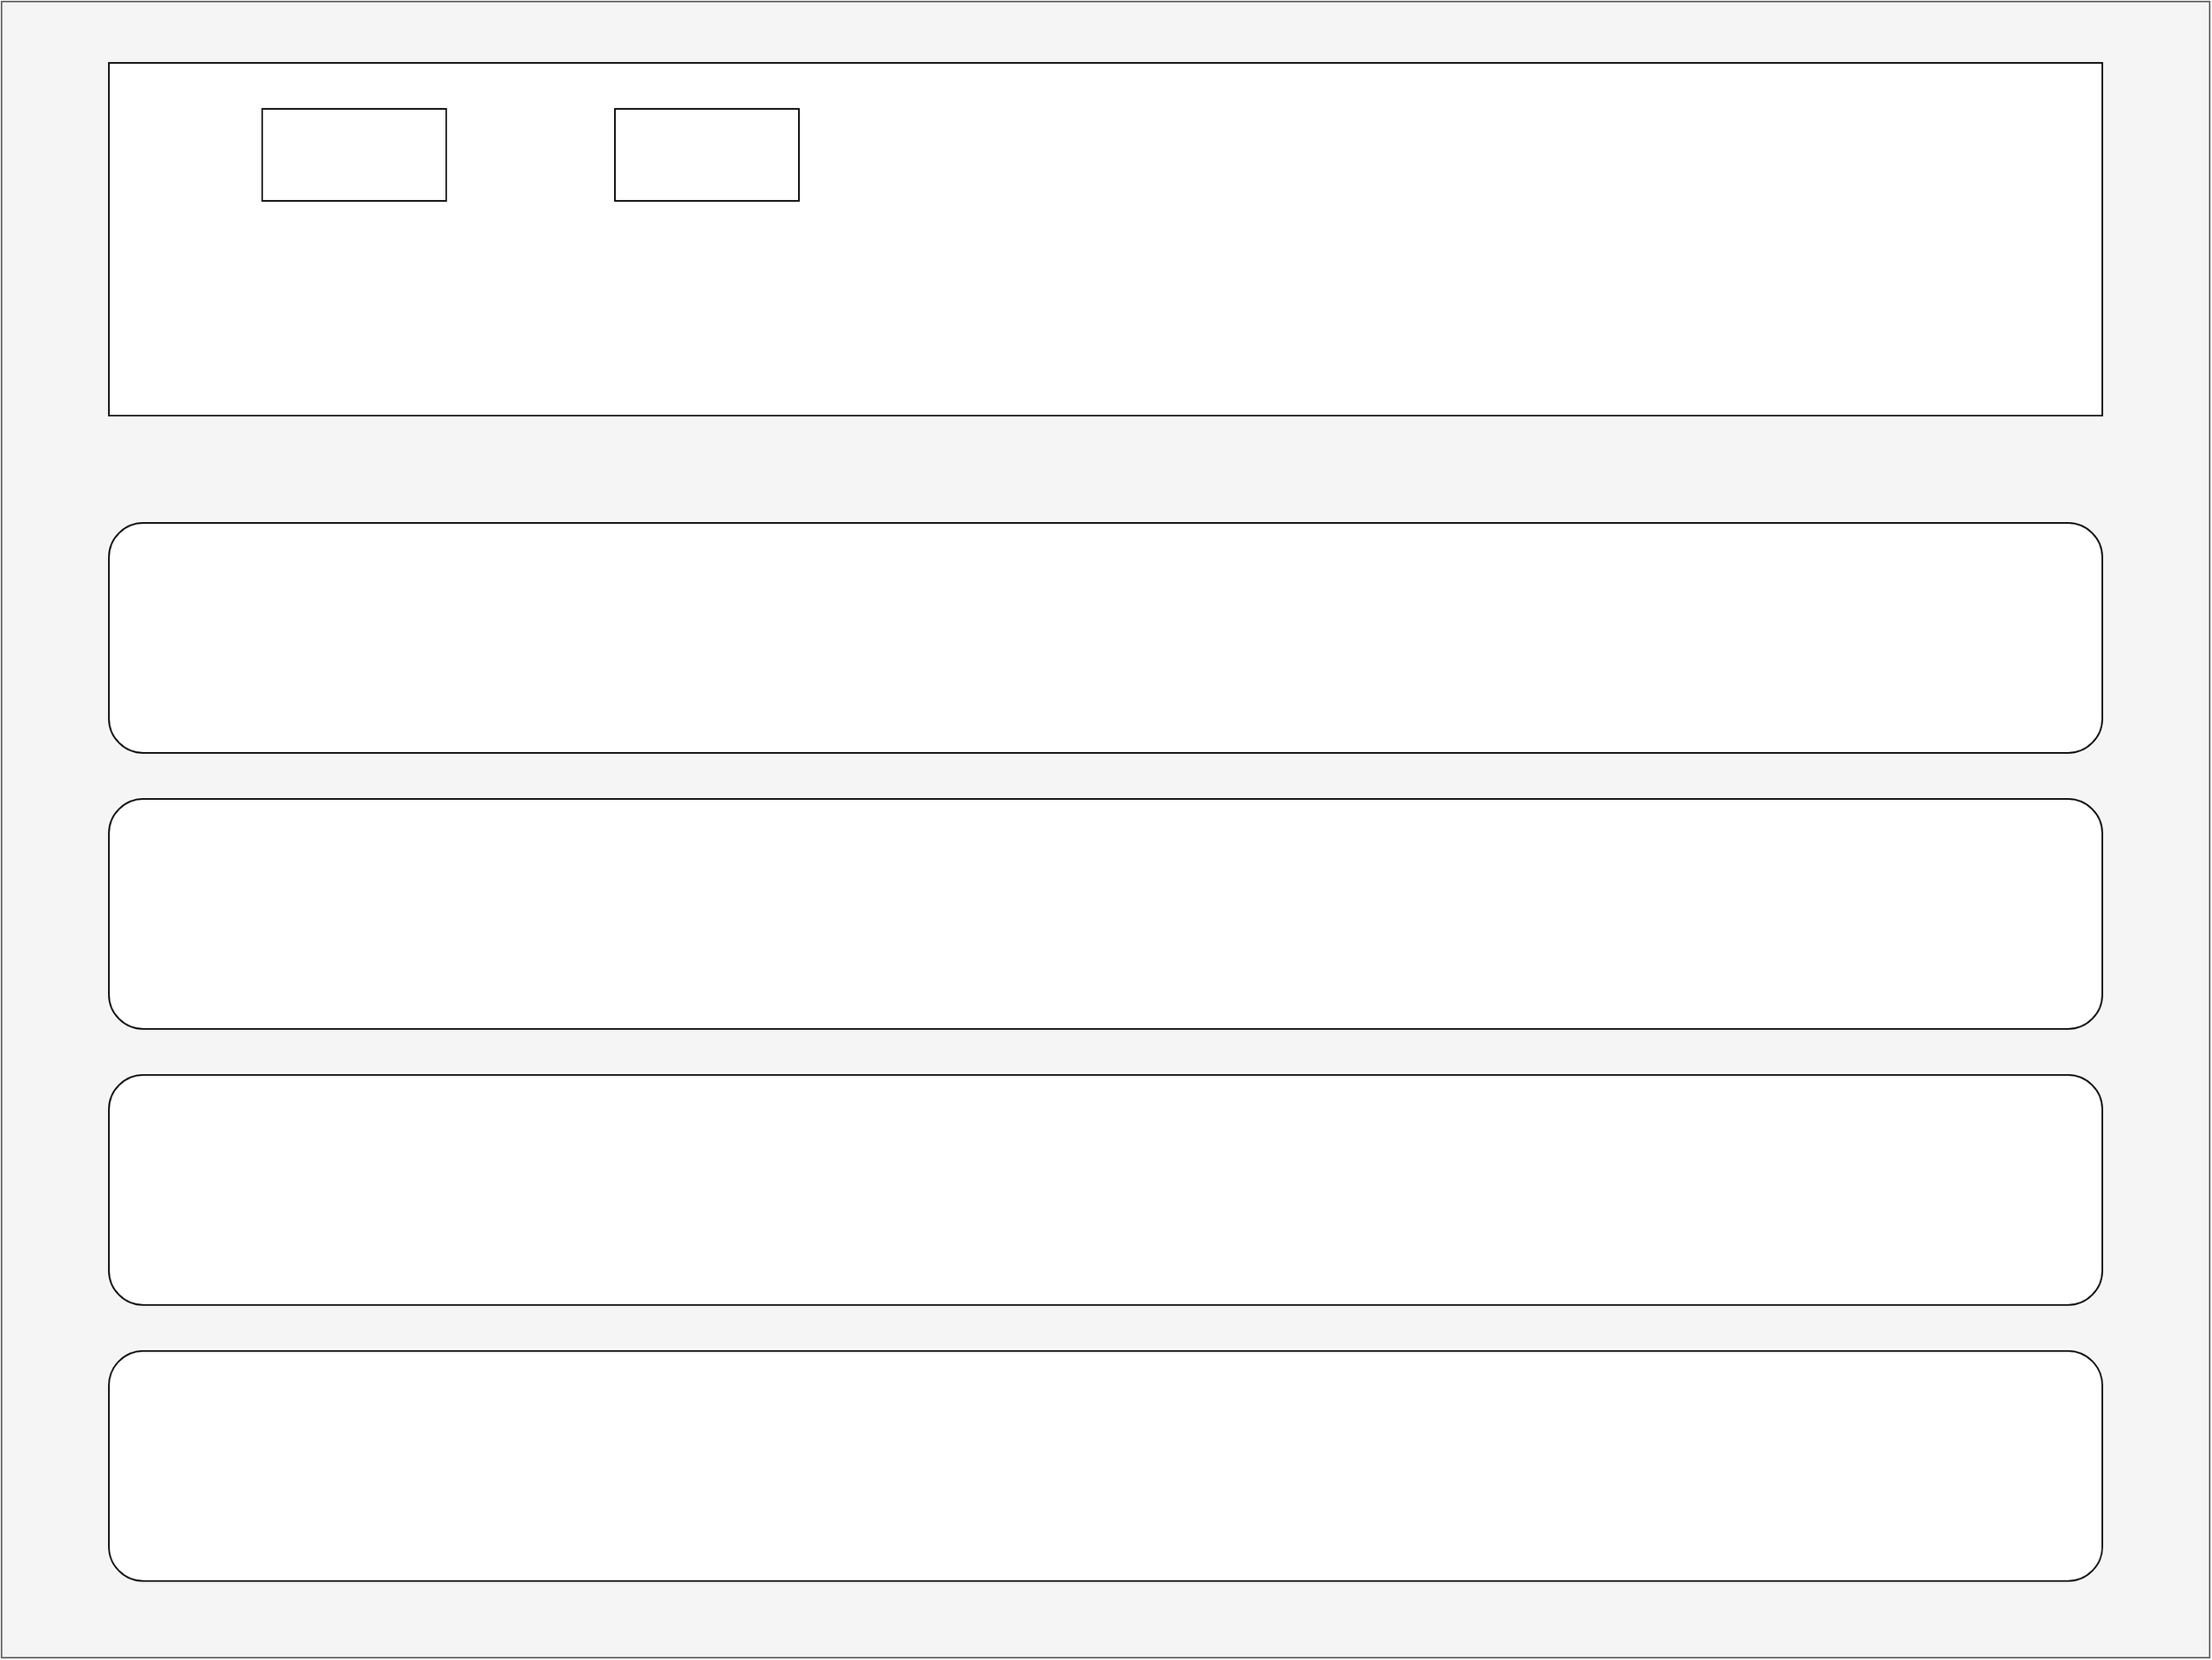 <mxfile version="16.0.2" type="device"><diagram id="rfn13f-3gv8NZvZCp6NT" name="Page-1"><mxGraphModel dx="2244" dy="1645" grid="1" gridSize="10" guides="1" tooltips="1" connect="1" arrows="1" fold="1" page="1" pageScale="1" pageWidth="900" pageHeight="1600" math="0" shadow="0"><root><mxCell id="0"/><mxCell id="1" parent="0"/><mxCell id="y5RPjyxzB0obqq7oTG9G-1" value="" style="rounded=0;whiteSpace=wrap;html=1;fillColor=#f5f5f5;fontColor=#333333;strokeColor=#666666;" vertex="1" parent="1"><mxGeometry x="200" y="40" width="1440" height="1080" as="geometry"/></mxCell><mxCell id="y5RPjyxzB0obqq7oTG9G-2" value="" style="rounded=0;whiteSpace=wrap;html=1;" vertex="1" parent="1"><mxGeometry x="270" y="80" width="1300" height="230" as="geometry"/></mxCell><mxCell id="y5RPjyxzB0obqq7oTG9G-3" value="" style="rounded=1;whiteSpace=wrap;html=1;" vertex="1" parent="1"><mxGeometry x="270" y="380" width="1300" height="150" as="geometry"/></mxCell><mxCell id="y5RPjyxzB0obqq7oTG9G-4" value="" style="rounded=1;whiteSpace=wrap;html=1;" vertex="1" parent="1"><mxGeometry x="270" y="560" width="1300" height="150" as="geometry"/></mxCell><mxCell id="y5RPjyxzB0obqq7oTG9G-5" value="" style="rounded=1;whiteSpace=wrap;html=1;" vertex="1" parent="1"><mxGeometry x="270" y="740" width="1300" height="150" as="geometry"/></mxCell><mxCell id="y5RPjyxzB0obqq7oTG9G-6" value="" style="rounded=1;whiteSpace=wrap;html=1;" vertex="1" parent="1"><mxGeometry x="270" y="920" width="1300" height="150" as="geometry"/></mxCell><mxCell id="y5RPjyxzB0obqq7oTG9G-7" value="" style="rounded=0;whiteSpace=wrap;html=1;" vertex="1" parent="1"><mxGeometry x="370" y="110" width="120" height="60" as="geometry"/></mxCell><mxCell id="y5RPjyxzB0obqq7oTG9G-8" value="" style="rounded=0;whiteSpace=wrap;html=1;" vertex="1" parent="1"><mxGeometry x="600" y="110" width="120" height="60" as="geometry"/></mxCell></root></mxGraphModel></diagram></mxfile>